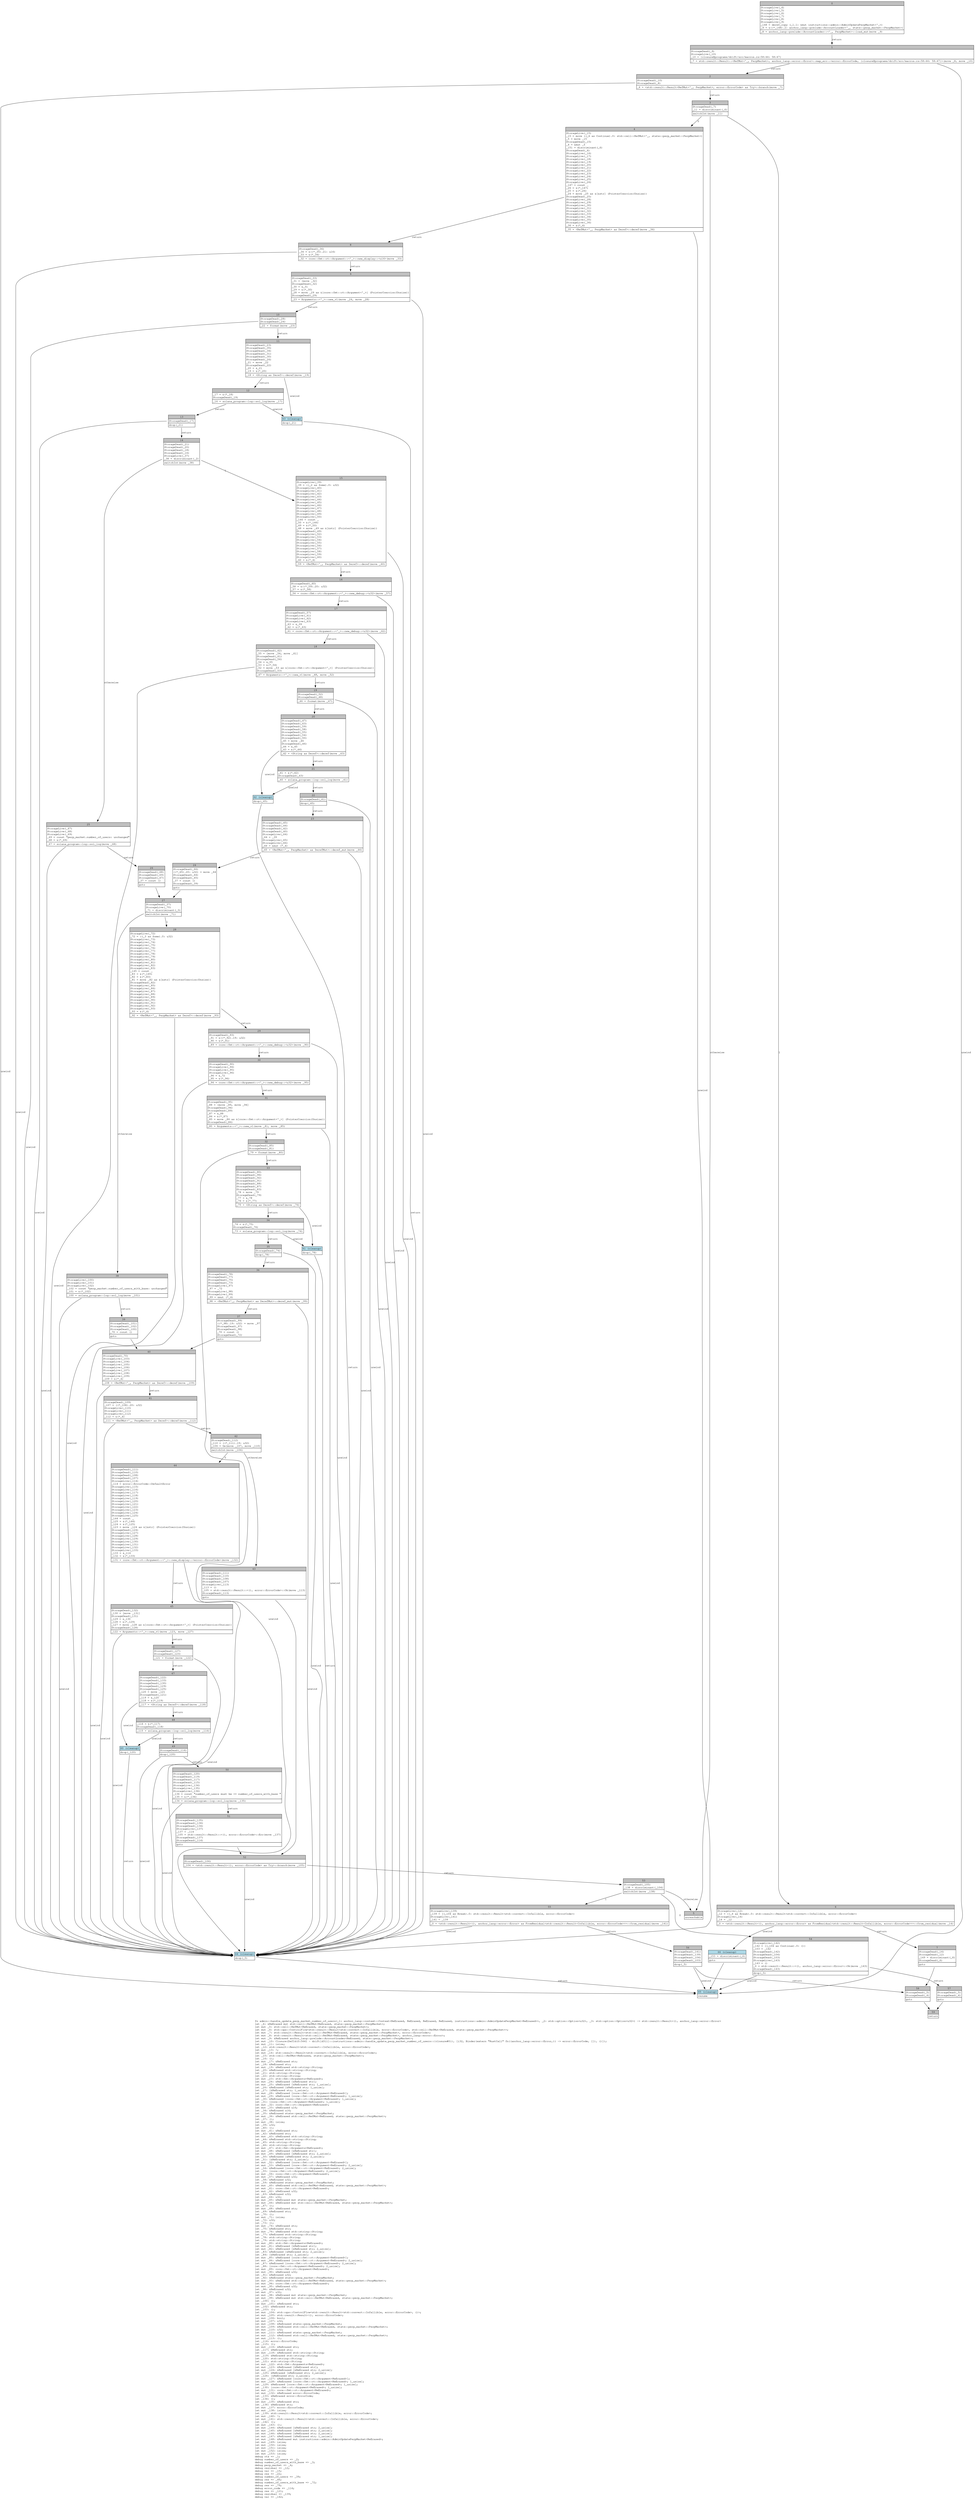 digraph Mir_0_1098 {
    graph [fontname="Courier, monospace"];
    node [fontname="Courier, monospace"];
    edge [fontname="Courier, monospace"];
    label=<fn admin::handle_update_perp_market_number_of_users(_1: anchor_lang::context::Context&lt;ReErased, ReErased, ReErased, ReErased, instructions::admin::AdminUpdatePerpMarket&lt;ReErased&gt;&gt;, _2: std::option::Option&lt;u32&gt;, _3: std::option::Option&lt;u32&gt;) -&gt; std::result::Result&lt;(), anchor_lang::error::Error&gt;<br align="left"/>let _4: &amp;ReErased mut std::cell::RefMut&lt;ReErased, state::perp_market::PerpMarket&gt;;<br align="left"/>let mut _5: std::cell::RefMut&lt;ReErased, state::perp_market::PerpMarket&gt;;<br align="left"/>let mut _6: std::ops::ControlFlow&lt;std::result::Result&lt;std::convert::Infallible, error::ErrorCode&gt;, std::cell::RefMut&lt;ReErased, state::perp_market::PerpMarket&gt;&gt;;<br align="left"/>let mut _7: std::result::Result&lt;std::cell::RefMut&lt;ReErased, state::perp_market::PerpMarket&gt;, error::ErrorCode&gt;;<br align="left"/>let mut _8: std::result::Result&lt;std::cell::RefMut&lt;ReErased, state::perp_market::PerpMarket&gt;, anchor_lang::error::Error&gt;;<br align="left"/>let mut _9: &amp;ReErased anchor_lang::prelude::AccountLoader&lt;ReErased, state::perp_market::PerpMarket&gt;;<br align="left"/>let mut _10: Closure(DefId(0:5641 ~ drift[d311]::instructions::admin::handle_update_perp_market_number_of_users::{closure#0}), [i32, Binder(extern &quot;RustCall&quot; fn((anchor_lang::error::Error,)) -&gt; error::ErrorCode, []), ()]);<br align="left"/>let mut _11: isize;<br align="left"/>let _12: std::result::Result&lt;std::convert::Infallible, error::ErrorCode&gt;;<br align="left"/>let mut _13: !;<br align="left"/>let mut _14: std::result::Result&lt;std::convert::Infallible, error::ErrorCode&gt;;<br align="left"/>let _15: std::cell::RefMut&lt;ReErased, state::perp_market::PerpMarket&gt;;<br align="left"/>let _16: ();<br align="left"/>let mut _17: &amp;ReErased str;<br align="left"/>let _18: &amp;ReErased str;<br align="left"/>let mut _19: &amp;ReErased std::string::String;<br align="left"/>let _20: &amp;ReErased std::string::String;<br align="left"/>let _21: std::string::String;<br align="left"/>let _22: std::string::String;<br align="left"/>let mut _23: std::fmt::Arguments&lt;ReErased&gt;;<br align="left"/>let mut _24: &amp;ReErased [&amp;ReErased str];<br align="left"/>let mut _25: &amp;ReErased [&amp;ReErased str; 1_usize];<br align="left"/>let _26: &amp;ReErased [&amp;ReErased str; 1_usize];<br align="left"/>let _27: [&amp;ReErased str; 1_usize];<br align="left"/>let mut _28: &amp;ReErased [core::fmt::rt::Argument&lt;ReErased&gt;];<br align="left"/>let mut _29: &amp;ReErased [core::fmt::rt::Argument&lt;ReErased&gt;; 1_usize];<br align="left"/>let _30: &amp;ReErased [core::fmt::rt::Argument&lt;ReErased&gt;; 1_usize];<br align="left"/>let _31: [core::fmt::rt::Argument&lt;ReErased&gt;; 1_usize];<br align="left"/>let mut _32: core::fmt::rt::Argument&lt;ReErased&gt;;<br align="left"/>let mut _33: &amp;ReErased u16;<br align="left"/>let _34: &amp;ReErased u16;<br align="left"/>let _35: &amp;ReErased state::perp_market::PerpMarket;<br align="left"/>let mut _36: &amp;ReErased std::cell::RefMut&lt;ReErased, state::perp_market::PerpMarket&gt;;<br align="left"/>let _37: ();<br align="left"/>let mut _38: isize;<br align="left"/>let _39: u32;<br align="left"/>let _40: ();<br align="left"/>let mut _41: &amp;ReErased str;<br align="left"/>let _42: &amp;ReErased str;<br align="left"/>let mut _43: &amp;ReErased std::string::String;<br align="left"/>let _44: &amp;ReErased std::string::String;<br align="left"/>let _45: std::string::String;<br align="left"/>let _46: std::string::String;<br align="left"/>let mut _47: std::fmt::Arguments&lt;ReErased&gt;;<br align="left"/>let mut _48: &amp;ReErased [&amp;ReErased str];<br align="left"/>let mut _49: &amp;ReErased [&amp;ReErased str; 2_usize];<br align="left"/>let _50: &amp;ReErased [&amp;ReErased str; 2_usize];<br align="left"/>let _51: [&amp;ReErased str; 2_usize];<br align="left"/>let mut _52: &amp;ReErased [core::fmt::rt::Argument&lt;ReErased&gt;];<br align="left"/>let mut _53: &amp;ReErased [core::fmt::rt::Argument&lt;ReErased&gt;; 2_usize];<br align="left"/>let _54: &amp;ReErased [core::fmt::rt::Argument&lt;ReErased&gt;; 2_usize];<br align="left"/>let _55: [core::fmt::rt::Argument&lt;ReErased&gt;; 2_usize];<br align="left"/>let mut _56: core::fmt::rt::Argument&lt;ReErased&gt;;<br align="left"/>let mut _57: &amp;ReErased u32;<br align="left"/>let _58: &amp;ReErased u32;<br align="left"/>let _59: &amp;ReErased state::perp_market::PerpMarket;<br align="left"/>let mut _60: &amp;ReErased std::cell::RefMut&lt;ReErased, state::perp_market::PerpMarket&gt;;<br align="left"/>let mut _61: core::fmt::rt::Argument&lt;ReErased&gt;;<br align="left"/>let mut _62: &amp;ReErased u32;<br align="left"/>let _63: &amp;ReErased u32;<br align="left"/>let mut _64: u32;<br align="left"/>let mut _65: &amp;ReErased mut state::perp_market::PerpMarket;<br align="left"/>let mut _66: &amp;ReErased mut std::cell::RefMut&lt;ReErased, state::perp_market::PerpMarket&gt;;<br align="left"/>let _67: ();<br align="left"/>let mut _68: &amp;ReErased str;<br align="left"/>let _69: &amp;ReErased str;<br align="left"/>let _70: ();<br align="left"/>let mut _71: isize;<br align="left"/>let _72: u32;<br align="left"/>let _73: ();<br align="left"/>let mut _74: &amp;ReErased str;<br align="left"/>let _75: &amp;ReErased str;<br align="left"/>let mut _76: &amp;ReErased std::string::String;<br align="left"/>let _77: &amp;ReErased std::string::String;<br align="left"/>let _78: std::string::String;<br align="left"/>let _79: std::string::String;<br align="left"/>let mut _80: std::fmt::Arguments&lt;ReErased&gt;;<br align="left"/>let mut _81: &amp;ReErased [&amp;ReErased str];<br align="left"/>let mut _82: &amp;ReErased [&amp;ReErased str; 2_usize];<br align="left"/>let _83: &amp;ReErased [&amp;ReErased str; 2_usize];<br align="left"/>let _84: [&amp;ReErased str; 2_usize];<br align="left"/>let mut _85: &amp;ReErased [core::fmt::rt::Argument&lt;ReErased&gt;];<br align="left"/>let mut _86: &amp;ReErased [core::fmt::rt::Argument&lt;ReErased&gt;; 2_usize];<br align="left"/>let _87: &amp;ReErased [core::fmt::rt::Argument&lt;ReErased&gt;; 2_usize];<br align="left"/>let _88: [core::fmt::rt::Argument&lt;ReErased&gt;; 2_usize];<br align="left"/>let mut _89: core::fmt::rt::Argument&lt;ReErased&gt;;<br align="left"/>let mut _90: &amp;ReErased u32;<br align="left"/>let _91: &amp;ReErased u32;<br align="left"/>let _92: &amp;ReErased state::perp_market::PerpMarket;<br align="left"/>let mut _93: &amp;ReErased std::cell::RefMut&lt;ReErased, state::perp_market::PerpMarket&gt;;<br align="left"/>let mut _94: core::fmt::rt::Argument&lt;ReErased&gt;;<br align="left"/>let mut _95: &amp;ReErased u32;<br align="left"/>let _96: &amp;ReErased u32;<br align="left"/>let mut _97: u32;<br align="left"/>let mut _98: &amp;ReErased mut state::perp_market::PerpMarket;<br align="left"/>let mut _99: &amp;ReErased mut std::cell::RefMut&lt;ReErased, state::perp_market::PerpMarket&gt;;<br align="left"/>let _100: ();<br align="left"/>let mut _101: &amp;ReErased str;<br align="left"/>let _102: &amp;ReErased str;<br align="left"/>let _103: ();<br align="left"/>let mut _104: std::ops::ControlFlow&lt;std::result::Result&lt;std::convert::Infallible, error::ErrorCode&gt;, ()&gt;;<br align="left"/>let mut _105: std::result::Result&lt;(), error::ErrorCode&gt;;<br align="left"/>let mut _106: bool;<br align="left"/>let mut _107: u32;<br align="left"/>let mut _108: &amp;ReErased state::perp_market::PerpMarket;<br align="left"/>let mut _109: &amp;ReErased std::cell::RefMut&lt;ReErased, state::perp_market::PerpMarket&gt;;<br align="left"/>let mut _110: u32;<br align="left"/>let mut _111: &amp;ReErased state::perp_market::PerpMarket;<br align="left"/>let mut _112: &amp;ReErased std::cell::RefMut&lt;ReErased, state::perp_market::PerpMarket&gt;;<br align="left"/>let mut _113: ();<br align="left"/>let _114: error::ErrorCode;<br align="left"/>let _115: ();<br align="left"/>let mut _116: &amp;ReErased str;<br align="left"/>let _117: &amp;ReErased str;<br align="left"/>let mut _118: &amp;ReErased std::string::String;<br align="left"/>let _119: &amp;ReErased std::string::String;<br align="left"/>let _120: std::string::String;<br align="left"/>let _121: std::string::String;<br align="left"/>let mut _122: std::fmt::Arguments&lt;ReErased&gt;;<br align="left"/>let mut _123: &amp;ReErased [&amp;ReErased str];<br align="left"/>let mut _124: &amp;ReErased [&amp;ReErased str; 2_usize];<br align="left"/>let _125: &amp;ReErased [&amp;ReErased str; 2_usize];<br align="left"/>let _126: [&amp;ReErased str; 2_usize];<br align="left"/>let mut _127: &amp;ReErased [core::fmt::rt::Argument&lt;ReErased&gt;];<br align="left"/>let mut _128: &amp;ReErased [core::fmt::rt::Argument&lt;ReErased&gt;; 1_usize];<br align="left"/>let _129: &amp;ReErased [core::fmt::rt::Argument&lt;ReErased&gt;; 1_usize];<br align="left"/>let _130: [core::fmt::rt::Argument&lt;ReErased&gt;; 1_usize];<br align="left"/>let mut _131: core::fmt::rt::Argument&lt;ReErased&gt;;<br align="left"/>let mut _132: &amp;ReErased error::ErrorCode;<br align="left"/>let _133: &amp;ReErased error::ErrorCode;<br align="left"/>let _134: ();<br align="left"/>let mut _135: &amp;ReErased str;<br align="left"/>let _136: &amp;ReErased str;<br align="left"/>let mut _137: error::ErrorCode;<br align="left"/>let mut _138: isize;<br align="left"/>let _139: std::result::Result&lt;std::convert::Infallible, error::ErrorCode&gt;;<br align="left"/>let mut _140: !;<br align="left"/>let mut _141: std::result::Result&lt;std::convert::Infallible, error::ErrorCode&gt;;<br align="left"/>let _142: ();<br align="left"/>let mut _143: ();<br align="left"/>let mut _144: &amp;ReErased [&amp;ReErased str; 2_usize];<br align="left"/>let mut _145: &amp;ReErased [&amp;ReErased str; 2_usize];<br align="left"/>let mut _146: &amp;ReErased [&amp;ReErased str; 2_usize];<br align="left"/>let mut _147: &amp;ReErased [&amp;ReErased str; 1_usize];<br align="left"/>let mut _148: &amp;ReErased mut instructions::admin::AdminUpdatePerpMarket&lt;ReErased&gt;;<br align="left"/>let mut _149: isize;<br align="left"/>let mut _150: isize;<br align="left"/>let mut _151: isize;<br align="left"/>let mut _152: isize;<br align="left"/>let mut _153: isize;<br align="left"/>debug ctx =&gt; _1;<br align="left"/>debug number_of_users =&gt; _2;<br align="left"/>debug number_of_users_with_base =&gt; _3;<br align="left"/>debug perp_market =&gt; _4;<br align="left"/>debug residual =&gt; _12;<br align="left"/>debug val =&gt; _15;<br align="left"/>debug res =&gt; _22;<br align="left"/>debug number_of_users =&gt; _39;<br align="left"/>debug res =&gt; _46;<br align="left"/>debug number_of_users_with_base =&gt; _72;<br align="left"/>debug res =&gt; _79;<br align="left"/>debug error_code =&gt; _114;<br align="left"/>debug res =&gt; _121;<br align="left"/>debug residual =&gt; _139;<br align="left"/>debug val =&gt; _142;<br align="left"/>>;
    bb0__0_1098 [shape="none", label=<<table border="0" cellborder="1" cellspacing="0"><tr><td bgcolor="gray" align="center" colspan="1">0</td></tr><tr><td align="left" balign="left">StorageLive(_4)<br/>StorageLive(_5)<br/>StorageLive(_6)<br/>StorageLive(_7)<br/>StorageLive(_8)<br/>StorageLive(_9)<br/>_148 = deref_copy (_1.1: &amp;mut instructions::admin::AdminUpdatePerpMarket&lt;'_&gt;)<br/>_9 = &amp;((*_148).2: anchor_lang::prelude::AccountLoader&lt;'_, state::perp_market::PerpMarket&gt;)<br/></td></tr><tr><td align="left">_8 = anchor_lang::prelude::AccountLoader::&lt;'_, PerpMarket&gt;::load_mut(move _9)</td></tr></table>>];
    bb1__0_1098 [shape="none", label=<<table border="0" cellborder="1" cellspacing="0"><tr><td bgcolor="gray" align="center" colspan="1">1</td></tr><tr><td align="left" balign="left">StorageDead(_9)<br/>StorageLive(_10)<br/>_10 = {closure@programs/drift/src/macros.rs:58:44: 58:47}<br/></td></tr><tr><td align="left">_7 = std::result::Result::&lt;RefMut&lt;'_, PerpMarket&gt;, anchor_lang::error::Error&gt;::map_err::&lt;error::ErrorCode, {closure@programs/drift/src/macros.rs:58:44: 58:47}&gt;(move _8, move _10)</td></tr></table>>];
    bb2__0_1098 [shape="none", label=<<table border="0" cellborder="1" cellspacing="0"><tr><td bgcolor="gray" align="center" colspan="1">2</td></tr><tr><td align="left" balign="left">StorageDead(_10)<br/>StorageDead(_8)<br/></td></tr><tr><td align="left">_6 = &lt;std::result::Result&lt;RefMut&lt;'_, PerpMarket&gt;, error::ErrorCode&gt; as Try&gt;::branch(move _7)</td></tr></table>>];
    bb3__0_1098 [shape="none", label=<<table border="0" cellborder="1" cellspacing="0"><tr><td bgcolor="gray" align="center" colspan="1">3</td></tr><tr><td align="left" balign="left">StorageDead(_7)<br/>_11 = discriminant(_6)<br/></td></tr><tr><td align="left">switchInt(move _11)</td></tr></table>>];
    bb4__0_1098 [shape="none", label=<<table border="0" cellborder="1" cellspacing="0"><tr><td bgcolor="gray" align="center" colspan="1">4</td></tr><tr><td align="left" balign="left">StorageLive(_15)<br/>_15 = move ((_6 as Continue).0: std::cell::RefMut&lt;'_, state::perp_market::PerpMarket&gt;)<br/>_5 = move _15<br/>StorageDead(_15)<br/>_4 = &amp;mut _5<br/>_151 = discriminant(_6)<br/>StorageDead(_6)<br/>StorageLive(_16)<br/>StorageLive(_17)<br/>StorageLive(_18)<br/>StorageLive(_19)<br/>StorageLive(_20)<br/>StorageLive(_21)<br/>StorageLive(_22)<br/>StorageLive(_23)<br/>StorageLive(_24)<br/>StorageLive(_25)<br/>StorageLive(_26)<br/>_147 = const _<br/>_26 = &amp;(*_147)<br/>_25 = &amp;(*_26)<br/>_24 = move _25 as &amp;[&amp;str] (PointerCoercion(Unsize))<br/>StorageDead(_25)<br/>StorageLive(_28)<br/>StorageLive(_29)<br/>StorageLive(_30)<br/>StorageLive(_31)<br/>StorageLive(_32)<br/>StorageLive(_33)<br/>StorageLive(_34)<br/>StorageLive(_35)<br/>StorageLive(_36)<br/>_36 = &amp;(*_4)<br/></td></tr><tr><td align="left">_35 = &lt;RefMut&lt;'_, PerpMarket&gt; as Deref&gt;::deref(move _36)</td></tr></table>>];
    bb5__0_1098 [shape="none", label=<<table border="0" cellborder="1" cellspacing="0"><tr><td bgcolor="gray" align="center" colspan="1">5</td></tr><tr><td align="left">unreachable</td></tr></table>>];
    bb6__0_1098 [shape="none", label=<<table border="0" cellborder="1" cellspacing="0"><tr><td bgcolor="gray" align="center" colspan="1">6</td></tr><tr><td align="left" balign="left">StorageLive(_12)<br/>_12 = ((_6 as Break).0: std::result::Result&lt;std::convert::Infallible, error::ErrorCode&gt;)<br/>StorageLive(_14)<br/>_14 = _12<br/></td></tr><tr><td align="left">_0 = &lt;std::result::Result&lt;(), anchor_lang::error::Error&gt; as FromResidual&lt;std::result::Result&lt;Infallible, error::ErrorCode&gt;&gt;&gt;::from_residual(move _14)</td></tr></table>>];
    bb7__0_1098 [shape="none", label=<<table border="0" cellborder="1" cellspacing="0"><tr><td bgcolor="gray" align="center" colspan="1">7</td></tr><tr><td align="left" balign="left">StorageDead(_14)<br/>StorageDead(_12)<br/>_149 = discriminant(_6)<br/>StorageDead(_6)<br/></td></tr><tr><td align="left">goto</td></tr></table>>];
    bb8__0_1098 [shape="none", label=<<table border="0" cellborder="1" cellspacing="0"><tr><td bgcolor="gray" align="center" colspan="1">8</td></tr><tr><td align="left" balign="left">StorageDead(_36)<br/>_34 = &amp;((*_35).21: u16)<br/>_33 = &amp;(*_34)<br/></td></tr><tr><td align="left">_32 = core::fmt::rt::Argument::&lt;'_&gt;::new_display::&lt;u16&gt;(move _33)</td></tr></table>>];
    bb9__0_1098 [shape="none", label=<<table border="0" cellborder="1" cellspacing="0"><tr><td bgcolor="gray" align="center" colspan="1">9</td></tr><tr><td align="left" balign="left">StorageDead(_33)<br/>_31 = [move _32]<br/>StorageDead(_32)<br/>_30 = &amp;_31<br/>_29 = &amp;(*_30)<br/>_28 = move _29 as &amp;[core::fmt::rt::Argument&lt;'_&gt;] (PointerCoercion(Unsize))<br/>StorageDead(_29)<br/></td></tr><tr><td align="left">_23 = Arguments::&lt;'_&gt;::new_v1(move _24, move _28)</td></tr></table>>];
    bb10__0_1098 [shape="none", label=<<table border="0" cellborder="1" cellspacing="0"><tr><td bgcolor="gray" align="center" colspan="1">10</td></tr><tr><td align="left" balign="left">StorageDead(_28)<br/>StorageDead(_24)<br/></td></tr><tr><td align="left">_22 = format(move _23)</td></tr></table>>];
    bb11__0_1098 [shape="none", label=<<table border="0" cellborder="1" cellspacing="0"><tr><td bgcolor="gray" align="center" colspan="1">11</td></tr><tr><td align="left" balign="left">StorageDead(_23)<br/>StorageDead(_35)<br/>StorageDead(_34)<br/>StorageDead(_31)<br/>StorageDead(_30)<br/>StorageDead(_26)<br/>_21 = move _22<br/>StorageDead(_22)<br/>_20 = &amp;_21<br/>_19 = &amp;(*_20)<br/></td></tr><tr><td align="left">_18 = &lt;String as Deref&gt;::deref(move _19)</td></tr></table>>];
    bb12__0_1098 [shape="none", label=<<table border="0" cellborder="1" cellspacing="0"><tr><td bgcolor="gray" align="center" colspan="1">12</td></tr><tr><td align="left" balign="left">_17 = &amp;(*_18)<br/>StorageDead(_19)<br/></td></tr><tr><td align="left">_16 = solana_program::log::sol_log(move _17)</td></tr></table>>];
    bb13__0_1098 [shape="none", label=<<table border="0" cellborder="1" cellspacing="0"><tr><td bgcolor="gray" align="center" colspan="1">13</td></tr><tr><td align="left" balign="left">StorageDead(_17)<br/></td></tr><tr><td align="left">drop(_21)</td></tr></table>>];
    bb14__0_1098 [shape="none", label=<<table border="0" cellborder="1" cellspacing="0"><tr><td bgcolor="gray" align="center" colspan="1">14</td></tr><tr><td align="left" balign="left">StorageDead(_21)<br/>StorageDead(_20)<br/>StorageDead(_18)<br/>StorageDead(_16)<br/>StorageLive(_37)<br/>_38 = discriminant(_2)<br/></td></tr><tr><td align="left">switchInt(move _38)</td></tr></table>>];
    bb15__0_1098 [shape="none", label=<<table border="0" cellborder="1" cellspacing="0"><tr><td bgcolor="gray" align="center" colspan="1">15</td></tr><tr><td align="left" balign="left">StorageLive(_39)<br/>_39 = ((_2 as Some).0: u32)<br/>StorageLive(_40)<br/>StorageLive(_41)<br/>StorageLive(_42)<br/>StorageLive(_43)<br/>StorageLive(_44)<br/>StorageLive(_45)<br/>StorageLive(_46)<br/>StorageLive(_47)<br/>StorageLive(_48)<br/>StorageLive(_49)<br/>StorageLive(_50)<br/>_146 = const _<br/>_50 = &amp;(*_146)<br/>_49 = &amp;(*_50)<br/>_48 = move _49 as &amp;[&amp;str] (PointerCoercion(Unsize))<br/>StorageDead(_49)<br/>StorageLive(_52)<br/>StorageLive(_53)<br/>StorageLive(_54)<br/>StorageLive(_55)<br/>StorageLive(_56)<br/>StorageLive(_57)<br/>StorageLive(_58)<br/>StorageLive(_59)<br/>StorageLive(_60)<br/>_60 = &amp;(*_4)<br/></td></tr><tr><td align="left">_59 = &lt;RefMut&lt;'_, PerpMarket&gt; as Deref&gt;::deref(move _60)</td></tr></table>>];
    bb16__0_1098 [shape="none", label=<<table border="0" cellborder="1" cellspacing="0"><tr><td bgcolor="gray" align="center" colspan="1">16</td></tr><tr><td align="left" balign="left">StorageDead(_60)<br/>_58 = &amp;((*_59).20: u32)<br/>_57 = &amp;(*_58)<br/></td></tr><tr><td align="left">_56 = core::fmt::rt::Argument::&lt;'_&gt;::new_debug::&lt;u32&gt;(move _57)</td></tr></table>>];
    bb17__0_1098 [shape="none", label=<<table border="0" cellborder="1" cellspacing="0"><tr><td bgcolor="gray" align="center" colspan="1">17</td></tr><tr><td align="left" balign="left">StorageDead(_57)<br/>StorageLive(_61)<br/>StorageLive(_62)<br/>StorageLive(_63)<br/>_63 = &amp;_39<br/>_62 = &amp;(*_63)<br/></td></tr><tr><td align="left">_61 = core::fmt::rt::Argument::&lt;'_&gt;::new_debug::&lt;u32&gt;(move _62)</td></tr></table>>];
    bb18__0_1098 [shape="none", label=<<table border="0" cellborder="1" cellspacing="0"><tr><td bgcolor="gray" align="center" colspan="1">18</td></tr><tr><td align="left" balign="left">StorageDead(_62)<br/>_55 = [move _56, move _61]<br/>StorageDead(_61)<br/>StorageDead(_56)<br/>_54 = &amp;_55<br/>_53 = &amp;(*_54)<br/>_52 = move _53 as &amp;[core::fmt::rt::Argument&lt;'_&gt;] (PointerCoercion(Unsize))<br/>StorageDead(_53)<br/></td></tr><tr><td align="left">_47 = Arguments::&lt;'_&gt;::new_v1(move _48, move _52)</td></tr></table>>];
    bb19__0_1098 [shape="none", label=<<table border="0" cellborder="1" cellspacing="0"><tr><td bgcolor="gray" align="center" colspan="1">19</td></tr><tr><td align="left" balign="left">StorageDead(_52)<br/>StorageDead(_48)<br/></td></tr><tr><td align="left">_46 = format(move _47)</td></tr></table>>];
    bb20__0_1098 [shape="none", label=<<table border="0" cellborder="1" cellspacing="0"><tr><td bgcolor="gray" align="center" colspan="1">20</td></tr><tr><td align="left" balign="left">StorageDead(_47)<br/>StorageDead(_63)<br/>StorageDead(_59)<br/>StorageDead(_58)<br/>StorageDead(_55)<br/>StorageDead(_54)<br/>StorageDead(_50)<br/>_45 = move _46<br/>StorageDead(_46)<br/>_44 = &amp;_45<br/>_43 = &amp;(*_44)<br/></td></tr><tr><td align="left">_42 = &lt;String as Deref&gt;::deref(move _43)</td></tr></table>>];
    bb21__0_1098 [shape="none", label=<<table border="0" cellborder="1" cellspacing="0"><tr><td bgcolor="gray" align="center" colspan="1">21</td></tr><tr><td align="left" balign="left">_41 = &amp;(*_42)<br/>StorageDead(_43)<br/></td></tr><tr><td align="left">_40 = solana_program::log::sol_log(move _41)</td></tr></table>>];
    bb22__0_1098 [shape="none", label=<<table border="0" cellborder="1" cellspacing="0"><tr><td bgcolor="gray" align="center" colspan="1">22</td></tr><tr><td align="left" balign="left">StorageDead(_41)<br/></td></tr><tr><td align="left">drop(_45)</td></tr></table>>];
    bb23__0_1098 [shape="none", label=<<table border="0" cellborder="1" cellspacing="0"><tr><td bgcolor="gray" align="center" colspan="1">23</td></tr><tr><td align="left" balign="left">StorageDead(_45)<br/>StorageDead(_44)<br/>StorageDead(_42)<br/>StorageDead(_40)<br/>StorageLive(_64)<br/>_64 = _39<br/>StorageLive(_65)<br/>StorageLive(_66)<br/>_66 = &amp;mut (*_4)<br/></td></tr><tr><td align="left">_65 = &lt;RefMut&lt;'_, PerpMarket&gt; as DerefMut&gt;::deref_mut(move _66)</td></tr></table>>];
    bb24__0_1098 [shape="none", label=<<table border="0" cellborder="1" cellspacing="0"><tr><td bgcolor="gray" align="center" colspan="1">24</td></tr><tr><td align="left" balign="left">StorageDead(_66)<br/>((*_65).20: u32) = move _64<br/>StorageDead(_64)<br/>StorageDead(_65)<br/>_37 = const ()<br/>StorageDead(_39)<br/></td></tr><tr><td align="left">goto</td></tr></table>>];
    bb25__0_1098 [shape="none", label=<<table border="0" cellborder="1" cellspacing="0"><tr><td bgcolor="gray" align="center" colspan="1">25</td></tr><tr><td align="left" balign="left">StorageLive(_67)<br/>StorageLive(_68)<br/>StorageLive(_69)<br/>_69 = const &quot;perp_market.number_of_users: unchanged&quot;<br/>_68 = &amp;(*_69)<br/></td></tr><tr><td align="left">_67 = solana_program::log::sol_log(move _68)</td></tr></table>>];
    bb26__0_1098 [shape="none", label=<<table border="0" cellborder="1" cellspacing="0"><tr><td bgcolor="gray" align="center" colspan="1">26</td></tr><tr><td align="left" balign="left">StorageDead(_68)<br/>StorageDead(_69)<br/>StorageDead(_67)<br/>_37 = const ()<br/></td></tr><tr><td align="left">goto</td></tr></table>>];
    bb27__0_1098 [shape="none", label=<<table border="0" cellborder="1" cellspacing="0"><tr><td bgcolor="gray" align="center" colspan="1">27</td></tr><tr><td align="left" balign="left">StorageDead(_37)<br/>StorageLive(_70)<br/>_71 = discriminant(_3)<br/></td></tr><tr><td align="left">switchInt(move _71)</td></tr></table>>];
    bb28__0_1098 [shape="none", label=<<table border="0" cellborder="1" cellspacing="0"><tr><td bgcolor="gray" align="center" colspan="1">28</td></tr><tr><td align="left" balign="left">StorageLive(_72)<br/>_72 = ((_3 as Some).0: u32)<br/>StorageLive(_73)<br/>StorageLive(_74)<br/>StorageLive(_75)<br/>StorageLive(_76)<br/>StorageLive(_77)<br/>StorageLive(_78)<br/>StorageLive(_79)<br/>StorageLive(_80)<br/>StorageLive(_81)<br/>StorageLive(_82)<br/>StorageLive(_83)<br/>_145 = const _<br/>_83 = &amp;(*_145)<br/>_82 = &amp;(*_83)<br/>_81 = move _82 as &amp;[&amp;str] (PointerCoercion(Unsize))<br/>StorageDead(_82)<br/>StorageLive(_85)<br/>StorageLive(_86)<br/>StorageLive(_87)<br/>StorageLive(_88)<br/>StorageLive(_89)<br/>StorageLive(_90)<br/>StorageLive(_91)<br/>StorageLive(_92)<br/>StorageLive(_93)<br/>_93 = &amp;(*_4)<br/></td></tr><tr><td align="left">_92 = &lt;RefMut&lt;'_, PerpMarket&gt; as Deref&gt;::deref(move _93)</td></tr></table>>];
    bb29__0_1098 [shape="none", label=<<table border="0" cellborder="1" cellspacing="0"><tr><td bgcolor="gray" align="center" colspan="1">29</td></tr><tr><td align="left" balign="left">StorageDead(_93)<br/>_91 = &amp;((*_92).19: u32)<br/>_90 = &amp;(*_91)<br/></td></tr><tr><td align="left">_89 = core::fmt::rt::Argument::&lt;'_&gt;::new_debug::&lt;u32&gt;(move _90)</td></tr></table>>];
    bb30__0_1098 [shape="none", label=<<table border="0" cellborder="1" cellspacing="0"><tr><td bgcolor="gray" align="center" colspan="1">30</td></tr><tr><td align="left" balign="left">StorageDead(_90)<br/>StorageLive(_94)<br/>StorageLive(_95)<br/>StorageLive(_96)<br/>_96 = &amp;_72<br/>_95 = &amp;(*_96)<br/></td></tr><tr><td align="left">_94 = core::fmt::rt::Argument::&lt;'_&gt;::new_debug::&lt;u32&gt;(move _95)</td></tr></table>>];
    bb31__0_1098 [shape="none", label=<<table border="0" cellborder="1" cellspacing="0"><tr><td bgcolor="gray" align="center" colspan="1">31</td></tr><tr><td align="left" balign="left">StorageDead(_95)<br/>_88 = [move _89, move _94]<br/>StorageDead(_94)<br/>StorageDead(_89)<br/>_87 = &amp;_88<br/>_86 = &amp;(*_87)<br/>_85 = move _86 as &amp;[core::fmt::rt::Argument&lt;'_&gt;] (PointerCoercion(Unsize))<br/>StorageDead(_86)<br/></td></tr><tr><td align="left">_80 = Arguments::&lt;'_&gt;::new_v1(move _81, move _85)</td></tr></table>>];
    bb32__0_1098 [shape="none", label=<<table border="0" cellborder="1" cellspacing="0"><tr><td bgcolor="gray" align="center" colspan="1">32</td></tr><tr><td align="left" balign="left">StorageDead(_85)<br/>StorageDead(_81)<br/></td></tr><tr><td align="left">_79 = format(move _80)</td></tr></table>>];
    bb33__0_1098 [shape="none", label=<<table border="0" cellborder="1" cellspacing="0"><tr><td bgcolor="gray" align="center" colspan="1">33</td></tr><tr><td align="left" balign="left">StorageDead(_80)<br/>StorageDead(_96)<br/>StorageDead(_92)<br/>StorageDead(_91)<br/>StorageDead(_88)<br/>StorageDead(_87)<br/>StorageDead(_83)<br/>_78 = move _79<br/>StorageDead(_79)<br/>_77 = &amp;_78<br/>_76 = &amp;(*_77)<br/></td></tr><tr><td align="left">_75 = &lt;String as Deref&gt;::deref(move _76)</td></tr></table>>];
    bb34__0_1098 [shape="none", label=<<table border="0" cellborder="1" cellspacing="0"><tr><td bgcolor="gray" align="center" colspan="1">34</td></tr><tr><td align="left" balign="left">_74 = &amp;(*_75)<br/>StorageDead(_76)<br/></td></tr><tr><td align="left">_73 = solana_program::log::sol_log(move _74)</td></tr></table>>];
    bb35__0_1098 [shape="none", label=<<table border="0" cellborder="1" cellspacing="0"><tr><td bgcolor="gray" align="center" colspan="1">35</td></tr><tr><td align="left" balign="left">StorageDead(_74)<br/></td></tr><tr><td align="left">drop(_78)</td></tr></table>>];
    bb36__0_1098 [shape="none", label=<<table border="0" cellborder="1" cellspacing="0"><tr><td bgcolor="gray" align="center" colspan="1">36</td></tr><tr><td align="left" balign="left">StorageDead(_78)<br/>StorageDead(_77)<br/>StorageDead(_75)<br/>StorageDead(_73)<br/>StorageLive(_97)<br/>_97 = _72<br/>StorageLive(_98)<br/>StorageLive(_99)<br/>_99 = &amp;mut (*_4)<br/></td></tr><tr><td align="left">_98 = &lt;RefMut&lt;'_, PerpMarket&gt; as DerefMut&gt;::deref_mut(move _99)</td></tr></table>>];
    bb37__0_1098 [shape="none", label=<<table border="0" cellborder="1" cellspacing="0"><tr><td bgcolor="gray" align="center" colspan="1">37</td></tr><tr><td align="left" balign="left">StorageDead(_99)<br/>((*_98).19: u32) = move _97<br/>StorageDead(_97)<br/>StorageDead(_98)<br/>_70 = const ()<br/>StorageDead(_72)<br/></td></tr><tr><td align="left">goto</td></tr></table>>];
    bb38__0_1098 [shape="none", label=<<table border="0" cellborder="1" cellspacing="0"><tr><td bgcolor="gray" align="center" colspan="1">38</td></tr><tr><td align="left" balign="left">StorageLive(_100)<br/>StorageLive(_101)<br/>StorageLive(_102)<br/>_102 = const &quot;perp_market.number_of_users_with_base: unchanged&quot;<br/>_101 = &amp;(*_102)<br/></td></tr><tr><td align="left">_100 = solana_program::log::sol_log(move _101)</td></tr></table>>];
    bb39__0_1098 [shape="none", label=<<table border="0" cellborder="1" cellspacing="0"><tr><td bgcolor="gray" align="center" colspan="1">39</td></tr><tr><td align="left" balign="left">StorageDead(_101)<br/>StorageDead(_102)<br/>StorageDead(_100)<br/>_70 = const ()<br/></td></tr><tr><td align="left">goto</td></tr></table>>];
    bb40__0_1098 [shape="none", label=<<table border="0" cellborder="1" cellspacing="0"><tr><td bgcolor="gray" align="center" colspan="1">40</td></tr><tr><td align="left" balign="left">StorageDead(_70)<br/>StorageLive(_103)<br/>StorageLive(_104)<br/>StorageLive(_105)<br/>StorageLive(_106)<br/>StorageLive(_107)<br/>StorageLive(_108)<br/>StorageLive(_109)<br/>_109 = &amp;(*_4)<br/></td></tr><tr><td align="left">_108 = &lt;RefMut&lt;'_, PerpMarket&gt; as Deref&gt;::deref(move _109)</td></tr></table>>];
    bb41__0_1098 [shape="none", label=<<table border="0" cellborder="1" cellspacing="0"><tr><td bgcolor="gray" align="center" colspan="1">41</td></tr><tr><td align="left" balign="left">StorageDead(_109)<br/>_107 = ((*_108).20: u32)<br/>StorageLive(_110)<br/>StorageLive(_111)<br/>StorageLive(_112)<br/>_112 = &amp;(*_4)<br/></td></tr><tr><td align="left">_111 = &lt;RefMut&lt;'_, PerpMarket&gt; as Deref&gt;::deref(move _112)</td></tr></table>>];
    bb42__0_1098 [shape="none", label=<<table border="0" cellborder="1" cellspacing="0"><tr><td bgcolor="gray" align="center" colspan="1">42</td></tr><tr><td align="left" balign="left">StorageDead(_112)<br/>_110 = ((*_111).19: u32)<br/>_106 = Ge(move _107, move _110)<br/></td></tr><tr><td align="left">switchInt(move _106)</td></tr></table>>];
    bb43__0_1098 [shape="none", label=<<table border="0" cellborder="1" cellspacing="0"><tr><td bgcolor="gray" align="center" colspan="1">43</td></tr><tr><td align="left" balign="left">StorageDead(_111)<br/>StorageDead(_110)<br/>StorageDead(_108)<br/>StorageDead(_107)<br/>StorageLive(_113)<br/>_113 = ()<br/>_105 = std::result::Result::&lt;(), error::ErrorCode&gt;::Ok(move _113)<br/>StorageDead(_113)<br/></td></tr><tr><td align="left">goto</td></tr></table>>];
    bb44__0_1098 [shape="none", label=<<table border="0" cellborder="1" cellspacing="0"><tr><td bgcolor="gray" align="center" colspan="1">44</td></tr><tr><td align="left" balign="left">StorageDead(_111)<br/>StorageDead(_110)<br/>StorageDead(_108)<br/>StorageDead(_107)<br/>StorageLive(_114)<br/>_114 = error::ErrorCode::DefaultError<br/>StorageLive(_115)<br/>StorageLive(_116)<br/>StorageLive(_117)<br/>StorageLive(_118)<br/>StorageLive(_119)<br/>StorageLive(_120)<br/>StorageLive(_121)<br/>StorageLive(_122)<br/>StorageLive(_123)<br/>StorageLive(_124)<br/>StorageLive(_125)<br/>_144 = const _<br/>_125 = &amp;(*_144)<br/>_124 = &amp;(*_125)<br/>_123 = move _124 as &amp;[&amp;str] (PointerCoercion(Unsize))<br/>StorageDead(_124)<br/>StorageLive(_127)<br/>StorageLive(_128)<br/>StorageLive(_129)<br/>StorageLive(_130)<br/>StorageLive(_131)<br/>StorageLive(_132)<br/>StorageLive(_133)<br/>_133 = &amp;_114<br/>_132 = &amp;(*_133)<br/></td></tr><tr><td align="left">_131 = core::fmt::rt::Argument::&lt;'_&gt;::new_display::&lt;error::ErrorCode&gt;(move _132)</td></tr></table>>];
    bb45__0_1098 [shape="none", label=<<table border="0" cellborder="1" cellspacing="0"><tr><td bgcolor="gray" align="center" colspan="1">45</td></tr><tr><td align="left" balign="left">StorageDead(_132)<br/>_130 = [move _131]<br/>StorageDead(_131)<br/>_129 = &amp;_130<br/>_128 = &amp;(*_129)<br/>_127 = move _128 as &amp;[core::fmt::rt::Argument&lt;'_&gt;] (PointerCoercion(Unsize))<br/>StorageDead(_128)<br/></td></tr><tr><td align="left">_122 = Arguments::&lt;'_&gt;::new_v1(move _123, move _127)</td></tr></table>>];
    bb46__0_1098 [shape="none", label=<<table border="0" cellborder="1" cellspacing="0"><tr><td bgcolor="gray" align="center" colspan="1">46</td></tr><tr><td align="left" balign="left">StorageDead(_127)<br/>StorageDead(_123)<br/></td></tr><tr><td align="left">_121 = format(move _122)</td></tr></table>>];
    bb47__0_1098 [shape="none", label=<<table border="0" cellborder="1" cellspacing="0"><tr><td bgcolor="gray" align="center" colspan="1">47</td></tr><tr><td align="left" balign="left">StorageDead(_122)<br/>StorageDead(_133)<br/>StorageDead(_130)<br/>StorageDead(_129)<br/>StorageDead(_125)<br/>_120 = move _121<br/>StorageDead(_121)<br/>_119 = &amp;_120<br/>_118 = &amp;(*_119)<br/></td></tr><tr><td align="left">_117 = &lt;String as Deref&gt;::deref(move _118)</td></tr></table>>];
    bb48__0_1098 [shape="none", label=<<table border="0" cellborder="1" cellspacing="0"><tr><td bgcolor="gray" align="center" colspan="1">48</td></tr><tr><td align="left" balign="left">_116 = &amp;(*_117)<br/>StorageDead(_118)<br/></td></tr><tr><td align="left">_115 = solana_program::log::sol_log(move _116)</td></tr></table>>];
    bb49__0_1098 [shape="none", label=<<table border="0" cellborder="1" cellspacing="0"><tr><td bgcolor="gray" align="center" colspan="1">49</td></tr><tr><td align="left" balign="left">StorageDead(_116)<br/></td></tr><tr><td align="left">drop(_120)</td></tr></table>>];
    bb50__0_1098 [shape="none", label=<<table border="0" cellborder="1" cellspacing="0"><tr><td bgcolor="gray" align="center" colspan="1">50</td></tr><tr><td align="left" balign="left">StorageDead(_120)<br/>StorageDead(_119)<br/>StorageDead(_117)<br/>StorageDead(_115)<br/>StorageLive(_134)<br/>StorageLive(_135)<br/>StorageLive(_136)<br/>_136 = const &quot;number_of_users must be &gt;= number_of_users_with_base &quot;<br/>_135 = &amp;(*_136)<br/></td></tr><tr><td align="left">_134 = solana_program::log::sol_log(move _135)</td></tr></table>>];
    bb51__0_1098 [shape="none", label=<<table border="0" cellborder="1" cellspacing="0"><tr><td bgcolor="gray" align="center" colspan="1">51</td></tr><tr><td align="left" balign="left">StorageDead(_135)<br/>StorageDead(_136)<br/>StorageDead(_134)<br/>StorageLive(_137)<br/>_137 = _114<br/>_105 = std::result::Result::&lt;(), error::ErrorCode&gt;::Err(move _137)<br/>StorageDead(_137)<br/>StorageDead(_114)<br/></td></tr><tr><td align="left">goto</td></tr></table>>];
    bb52__0_1098 [shape="none", label=<<table border="0" cellborder="1" cellspacing="0"><tr><td bgcolor="gray" align="center" colspan="1">52</td></tr><tr><td align="left" balign="left">StorageDead(_106)<br/></td></tr><tr><td align="left">_104 = &lt;std::result::Result&lt;(), error::ErrorCode&gt; as Try&gt;::branch(move _105)</td></tr></table>>];
    bb53__0_1098 [shape="none", label=<<table border="0" cellborder="1" cellspacing="0"><tr><td bgcolor="gray" align="center" colspan="1">53</td></tr><tr><td align="left" balign="left">StorageDead(_105)<br/>_138 = discriminant(_104)<br/></td></tr><tr><td align="left">switchInt(move _138)</td></tr></table>>];
    bb54__0_1098 [shape="none", label=<<table border="0" cellborder="1" cellspacing="0"><tr><td bgcolor="gray" align="center" colspan="1">54</td></tr><tr><td align="left" balign="left">StorageLive(_142)<br/>_142 = ((_104 as Continue).0: ())<br/>_103 = _142<br/>StorageDead(_142)<br/>StorageDead(_104)<br/>StorageDead(_103)<br/>StorageLive(_143)<br/>_143 = ()<br/>_0 = std::result::Result::&lt;(), anchor_lang::error::Error&gt;::Ok(move _143)<br/>StorageDead(_143)<br/></td></tr><tr><td align="left">drop(_5)</td></tr></table>>];
    bb55__0_1098 [shape="none", label=<<table border="0" cellborder="1" cellspacing="0"><tr><td bgcolor="gray" align="center" colspan="1">55</td></tr><tr><td align="left" balign="left">StorageLive(_139)<br/>_139 = ((_104 as Break).0: std::result::Result&lt;std::convert::Infallible, error::ErrorCode&gt;)<br/>StorageLive(_141)<br/>_141 = _139<br/></td></tr><tr><td align="left">_0 = &lt;std::result::Result&lt;(), anchor_lang::error::Error&gt; as FromResidual&lt;std::result::Result&lt;Infallible, error::ErrorCode&gt;&gt;&gt;::from_residual(move _141)</td></tr></table>>];
    bb56__0_1098 [shape="none", label=<<table border="0" cellborder="1" cellspacing="0"><tr><td bgcolor="gray" align="center" colspan="1">56</td></tr><tr><td align="left" balign="left">StorageDead(_141)<br/>StorageDead(_139)<br/>StorageDead(_104)<br/>StorageDead(_103)<br/></td></tr><tr><td align="left">drop(_5)</td></tr></table>>];
    bb57__0_1098 [shape="none", label=<<table border="0" cellborder="1" cellspacing="0"><tr><td bgcolor="gray" align="center" colspan="1">57</td></tr><tr><td align="left" balign="left">StorageDead(_5)<br/>StorageDead(_4)<br/></td></tr><tr><td align="left">goto</td></tr></table>>];
    bb58__0_1098 [shape="none", label=<<table border="0" cellborder="1" cellspacing="0"><tr><td bgcolor="gray" align="center" colspan="1">58</td></tr><tr><td align="left" balign="left">StorageDead(_5)<br/>StorageDead(_4)<br/></td></tr><tr><td align="left">goto</td></tr></table>>];
    bb59__0_1098 [shape="none", label=<<table border="0" cellborder="1" cellspacing="0"><tr><td bgcolor="gray" align="center" colspan="1">59</td></tr><tr><td align="left">return</td></tr></table>>];
    bb60__0_1098 [shape="none", label=<<table border="0" cellborder="1" cellspacing="0"><tr><td bgcolor="lightblue" align="center" colspan="1">60 (cleanup)</td></tr><tr><td align="left">drop(_120)</td></tr></table>>];
    bb61__0_1098 [shape="none", label=<<table border="0" cellborder="1" cellspacing="0"><tr><td bgcolor="lightblue" align="center" colspan="1">61 (cleanup)</td></tr><tr><td align="left">drop(_78)</td></tr></table>>];
    bb62__0_1098 [shape="none", label=<<table border="0" cellborder="1" cellspacing="0"><tr><td bgcolor="lightblue" align="center" colspan="1">62 (cleanup)</td></tr><tr><td align="left">drop(_45)</td></tr></table>>];
    bb63__0_1098 [shape="none", label=<<table border="0" cellborder="1" cellspacing="0"><tr><td bgcolor="lightblue" align="center" colspan="1">63 (cleanup)</td></tr><tr><td align="left">drop(_21)</td></tr></table>>];
    bb64__0_1098 [shape="none", label=<<table border="0" cellborder="1" cellspacing="0"><tr><td bgcolor="lightblue" align="center" colspan="1">64 (cleanup)</td></tr><tr><td align="left">drop(_5)</td></tr></table>>];
    bb65__0_1098 [shape="none", label=<<table border="0" cellborder="1" cellspacing="0"><tr><td bgcolor="lightblue" align="center" colspan="1">65 (cleanup)</td></tr><tr><td align="left">resume</td></tr></table>>];
    bb66__0_1098 [shape="none", label=<<table border="0" cellborder="1" cellspacing="0"><tr><td bgcolor="lightblue" align="center" colspan="1">66 (cleanup)</td></tr><tr><td align="left" balign="left">_153 = discriminant(_6)<br/></td></tr><tr><td align="left">goto</td></tr></table>>];
    bb0__0_1098 -> bb1__0_1098 [label="return"];
    bb1__0_1098 -> bb2__0_1098 [label="return"];
    bb1__0_1098 -> bb65__0_1098 [label="unwind"];
    bb2__0_1098 -> bb3__0_1098 [label="return"];
    bb2__0_1098 -> bb65__0_1098 [label="unwind"];
    bb3__0_1098 -> bb4__0_1098 [label="0"];
    bb3__0_1098 -> bb6__0_1098 [label="1"];
    bb3__0_1098 -> bb5__0_1098 [label="otherwise"];
    bb4__0_1098 -> bb8__0_1098 [label="return"];
    bb4__0_1098 -> bb64__0_1098 [label="unwind"];
    bb6__0_1098 -> bb7__0_1098 [label="return"];
    bb6__0_1098 -> bb66__0_1098 [label="unwind"];
    bb7__0_1098 -> bb58__0_1098 [label=""];
    bb8__0_1098 -> bb9__0_1098 [label="return"];
    bb8__0_1098 -> bb64__0_1098 [label="unwind"];
    bb9__0_1098 -> bb10__0_1098 [label="return"];
    bb9__0_1098 -> bb64__0_1098 [label="unwind"];
    bb10__0_1098 -> bb11__0_1098 [label="return"];
    bb10__0_1098 -> bb64__0_1098 [label="unwind"];
    bb11__0_1098 -> bb12__0_1098 [label="return"];
    bb11__0_1098 -> bb63__0_1098 [label="unwind"];
    bb12__0_1098 -> bb13__0_1098 [label="return"];
    bb12__0_1098 -> bb63__0_1098 [label="unwind"];
    bb13__0_1098 -> bb14__0_1098 [label="return"];
    bb13__0_1098 -> bb64__0_1098 [label="unwind"];
    bb14__0_1098 -> bb15__0_1098 [label="1"];
    bb14__0_1098 -> bb25__0_1098 [label="otherwise"];
    bb15__0_1098 -> bb16__0_1098 [label="return"];
    bb15__0_1098 -> bb64__0_1098 [label="unwind"];
    bb16__0_1098 -> bb17__0_1098 [label="return"];
    bb16__0_1098 -> bb64__0_1098 [label="unwind"];
    bb17__0_1098 -> bb18__0_1098 [label="return"];
    bb17__0_1098 -> bb64__0_1098 [label="unwind"];
    bb18__0_1098 -> bb19__0_1098 [label="return"];
    bb18__0_1098 -> bb64__0_1098 [label="unwind"];
    bb19__0_1098 -> bb20__0_1098 [label="return"];
    bb19__0_1098 -> bb64__0_1098 [label="unwind"];
    bb20__0_1098 -> bb21__0_1098 [label="return"];
    bb20__0_1098 -> bb62__0_1098 [label="unwind"];
    bb21__0_1098 -> bb22__0_1098 [label="return"];
    bb21__0_1098 -> bb62__0_1098 [label="unwind"];
    bb22__0_1098 -> bb23__0_1098 [label="return"];
    bb22__0_1098 -> bb64__0_1098 [label="unwind"];
    bb23__0_1098 -> bb24__0_1098 [label="return"];
    bb23__0_1098 -> bb64__0_1098 [label="unwind"];
    bb24__0_1098 -> bb27__0_1098 [label=""];
    bb25__0_1098 -> bb26__0_1098 [label="return"];
    bb25__0_1098 -> bb64__0_1098 [label="unwind"];
    bb26__0_1098 -> bb27__0_1098 [label=""];
    bb27__0_1098 -> bb28__0_1098 [label="1"];
    bb27__0_1098 -> bb38__0_1098 [label="otherwise"];
    bb28__0_1098 -> bb29__0_1098 [label="return"];
    bb28__0_1098 -> bb64__0_1098 [label="unwind"];
    bb29__0_1098 -> bb30__0_1098 [label="return"];
    bb29__0_1098 -> bb64__0_1098 [label="unwind"];
    bb30__0_1098 -> bb31__0_1098 [label="return"];
    bb30__0_1098 -> bb64__0_1098 [label="unwind"];
    bb31__0_1098 -> bb32__0_1098 [label="return"];
    bb31__0_1098 -> bb64__0_1098 [label="unwind"];
    bb32__0_1098 -> bb33__0_1098 [label="return"];
    bb32__0_1098 -> bb64__0_1098 [label="unwind"];
    bb33__0_1098 -> bb34__0_1098 [label="return"];
    bb33__0_1098 -> bb61__0_1098 [label="unwind"];
    bb34__0_1098 -> bb35__0_1098 [label="return"];
    bb34__0_1098 -> bb61__0_1098 [label="unwind"];
    bb35__0_1098 -> bb36__0_1098 [label="return"];
    bb35__0_1098 -> bb64__0_1098 [label="unwind"];
    bb36__0_1098 -> bb37__0_1098 [label="return"];
    bb36__0_1098 -> bb64__0_1098 [label="unwind"];
    bb37__0_1098 -> bb40__0_1098 [label=""];
    bb38__0_1098 -> bb39__0_1098 [label="return"];
    bb38__0_1098 -> bb64__0_1098 [label="unwind"];
    bb39__0_1098 -> bb40__0_1098 [label=""];
    bb40__0_1098 -> bb41__0_1098 [label="return"];
    bb40__0_1098 -> bb64__0_1098 [label="unwind"];
    bb41__0_1098 -> bb42__0_1098 [label="return"];
    bb41__0_1098 -> bb64__0_1098 [label="unwind"];
    bb42__0_1098 -> bb44__0_1098 [label="0"];
    bb42__0_1098 -> bb43__0_1098 [label="otherwise"];
    bb43__0_1098 -> bb52__0_1098 [label=""];
    bb44__0_1098 -> bb45__0_1098 [label="return"];
    bb44__0_1098 -> bb64__0_1098 [label="unwind"];
    bb45__0_1098 -> bb46__0_1098 [label="return"];
    bb45__0_1098 -> bb64__0_1098 [label="unwind"];
    bb46__0_1098 -> bb47__0_1098 [label="return"];
    bb46__0_1098 -> bb64__0_1098 [label="unwind"];
    bb47__0_1098 -> bb48__0_1098 [label="return"];
    bb47__0_1098 -> bb60__0_1098 [label="unwind"];
    bb48__0_1098 -> bb49__0_1098 [label="return"];
    bb48__0_1098 -> bb60__0_1098 [label="unwind"];
    bb49__0_1098 -> bb50__0_1098 [label="return"];
    bb49__0_1098 -> bb64__0_1098 [label="unwind"];
    bb50__0_1098 -> bb51__0_1098 [label="return"];
    bb50__0_1098 -> bb64__0_1098 [label="unwind"];
    bb51__0_1098 -> bb52__0_1098 [label=""];
    bb52__0_1098 -> bb53__0_1098 [label="return"];
    bb52__0_1098 -> bb64__0_1098 [label="unwind"];
    bb53__0_1098 -> bb54__0_1098 [label="0"];
    bb53__0_1098 -> bb55__0_1098 [label="1"];
    bb53__0_1098 -> bb5__0_1098 [label="otherwise"];
    bb54__0_1098 -> bb57__0_1098 [label="return"];
    bb54__0_1098 -> bb65__0_1098 [label="unwind"];
    bb55__0_1098 -> bb56__0_1098 [label="return"];
    bb55__0_1098 -> bb64__0_1098 [label="unwind"];
    bb56__0_1098 -> bb58__0_1098 [label="return"];
    bb56__0_1098 -> bb65__0_1098 [label="unwind"];
    bb57__0_1098 -> bb59__0_1098 [label=""];
    bb58__0_1098 -> bb59__0_1098 [label=""];
    bb60__0_1098 -> bb64__0_1098 [label="return"];
    bb61__0_1098 -> bb64__0_1098 [label="return"];
    bb62__0_1098 -> bb64__0_1098 [label="return"];
    bb63__0_1098 -> bb64__0_1098 [label="return"];
    bb64__0_1098 -> bb65__0_1098 [label="return"];
    bb66__0_1098 -> bb65__0_1098 [label=""];
}
